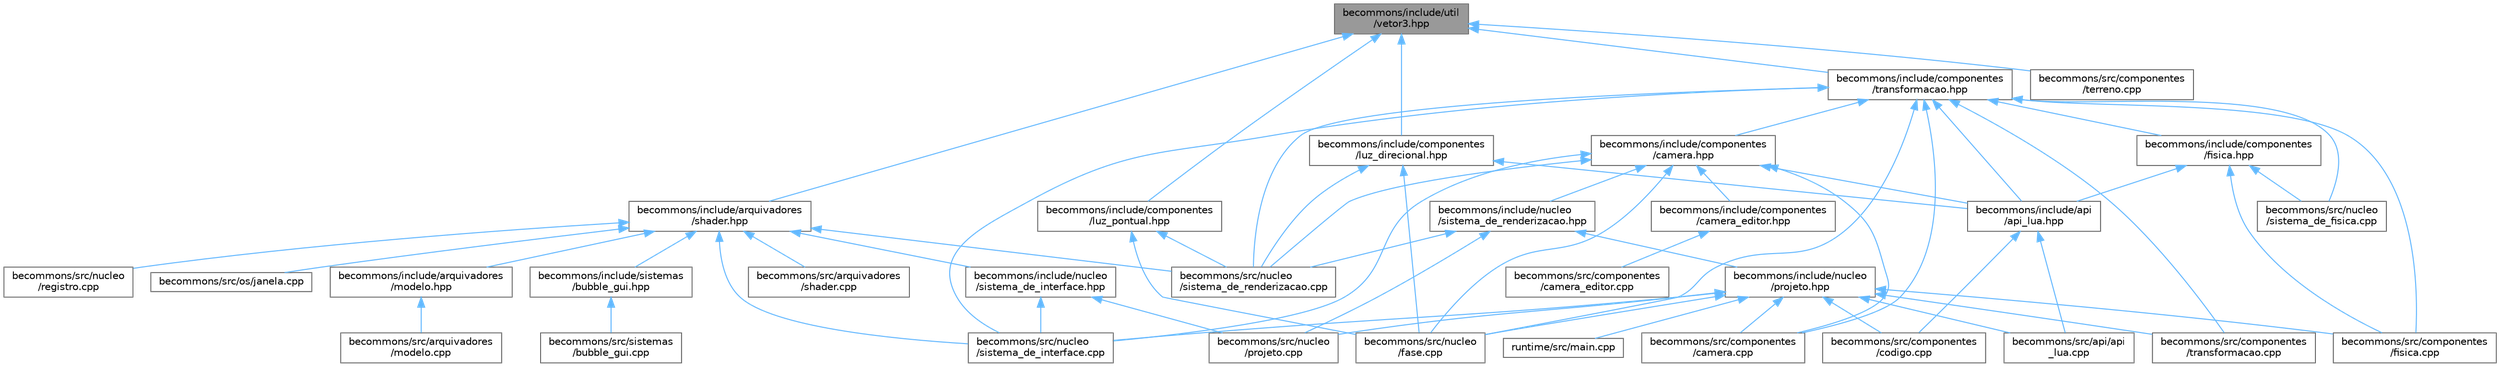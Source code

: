 digraph "becommons/include/util/vetor3.hpp"
{
 // LATEX_PDF_SIZE
  bgcolor="transparent";
  edge [fontname=Helvetica,fontsize=10,labelfontname=Helvetica,labelfontsize=10];
  node [fontname=Helvetica,fontsize=10,shape=box,height=0.2,width=0.4];
  Node1 [id="Node000001",label="becommons/include/util\l/vetor3.hpp",height=0.2,width=0.4,color="gray40", fillcolor="grey60", style="filled", fontcolor="black",tooltip=" "];
  Node1 -> Node2 [id="edge1_Node000001_Node000002",dir="back",color="steelblue1",style="solid",tooltip=" "];
  Node2 [id="Node000002",label="becommons/include/arquivadores\l/shader.hpp",height=0.2,width=0.4,color="grey40", fillcolor="white", style="filled",URL="$d9/d52/shader_8hpp.html",tooltip="Gerencia os shaders GLSL."];
  Node2 -> Node3 [id="edge2_Node000002_Node000003",dir="back",color="steelblue1",style="solid",tooltip=" "];
  Node3 [id="Node000003",label="becommons/include/arquivadores\l/modelo.hpp",height=0.2,width=0.4,color="grey40", fillcolor="white", style="filled",URL="$db/df7/modelo_8hpp.html",tooltip="Carrega um modelo usando a biblioteca assimp com base em um diretório."];
  Node3 -> Node4 [id="edge3_Node000003_Node000004",dir="back",color="steelblue1",style="solid",tooltip=" "];
  Node4 [id="Node000004",label="becommons/src/arquivadores\l/modelo.cpp",height=0.2,width=0.4,color="grey40", fillcolor="white", style="filled",URL="$dd/d4a/modelo_8cpp.html",tooltip=" "];
  Node2 -> Node5 [id="edge4_Node000002_Node000005",dir="back",color="steelblue1",style="solid",tooltip=" "];
  Node5 [id="Node000005",label="becommons/include/nucleo\l/sistema_de_interface.hpp",height=0.2,width=0.4,color="grey40", fillcolor="white", style="filled",URL="$dd/d18/sistema__de__interface_8hpp.html",tooltip=" "];
  Node5 -> Node6 [id="edge5_Node000005_Node000006",dir="back",color="steelblue1",style="solid",tooltip=" "];
  Node6 [id="Node000006",label="becommons/src/nucleo\l/projeto.cpp",height=0.2,width=0.4,color="grey40", fillcolor="white", style="filled",URL="$d7/dd2/projeto_8cpp.html",tooltip=" "];
  Node5 -> Node7 [id="edge6_Node000005_Node000007",dir="back",color="steelblue1",style="solid",tooltip=" "];
  Node7 [id="Node000007",label="becommons/src/nucleo\l/sistema_de_interface.cpp",height=0.2,width=0.4,color="grey40", fillcolor="white", style="filled",URL="$df/d9d/sistema__de__interface_8cpp.html",tooltip=" "];
  Node2 -> Node8 [id="edge7_Node000002_Node000008",dir="back",color="steelblue1",style="solid",tooltip=" "];
  Node8 [id="Node000008",label="becommons/include/sistemas\l/bubble_gui.hpp",height=0.2,width=0.4,color="grey40", fillcolor="white", style="filled",URL="$de/d04/bubble__gui_8hpp.html",tooltip=" "];
  Node8 -> Node9 [id="edge8_Node000008_Node000009",dir="back",color="steelblue1",style="solid",tooltip=" "];
  Node9 [id="Node000009",label="becommons/src/sistemas\l/bubble_gui.cpp",height=0.2,width=0.4,color="grey40", fillcolor="white", style="filled",URL="$d2/d22/bubble__gui_8cpp.html",tooltip=" "];
  Node2 -> Node10 [id="edge9_Node000002_Node000010",dir="back",color="steelblue1",style="solid",tooltip=" "];
  Node10 [id="Node000010",label="becommons/src/arquivadores\l/shader.cpp",height=0.2,width=0.4,color="grey40", fillcolor="white", style="filled",URL="$dd/d1e/shader_8cpp.html",tooltip=" "];
  Node2 -> Node11 [id="edge10_Node000002_Node000011",dir="back",color="steelblue1",style="solid",tooltip=" "];
  Node11 [id="Node000011",label="becommons/src/nucleo\l/registro.cpp",height=0.2,width=0.4,color="grey40", fillcolor="white", style="filled",URL="$db/d2f/registro_8cpp.html",tooltip=" "];
  Node2 -> Node7 [id="edge11_Node000002_Node000007",dir="back",color="steelblue1",style="solid",tooltip=" "];
  Node2 -> Node12 [id="edge12_Node000002_Node000012",dir="back",color="steelblue1",style="solid",tooltip=" "];
  Node12 [id="Node000012",label="becommons/src/nucleo\l/sistema_de_renderizacao.cpp",height=0.2,width=0.4,color="grey40", fillcolor="white", style="filled",URL="$d1/de4/sistema__de__renderizacao_8cpp.html",tooltip=" "];
  Node2 -> Node13 [id="edge13_Node000002_Node000013",dir="back",color="steelblue1",style="solid",tooltip=" "];
  Node13 [id="Node000013",label="becommons/src/os/janela.cpp",height=0.2,width=0.4,color="grey40", fillcolor="white", style="filled",URL="$d4/da6/janela_8cpp.html",tooltip=" "];
  Node1 -> Node14 [id="edge14_Node000001_Node000014",dir="back",color="steelblue1",style="solid",tooltip=" "];
  Node14 [id="Node000014",label="becommons/include/componentes\l/luz_direcional.hpp",height=0.2,width=0.4,color="grey40", fillcolor="white", style="filled",URL="$da/dd5/luz__direcional_8hpp.html",tooltip=" "];
  Node14 -> Node15 [id="edge15_Node000014_Node000015",dir="back",color="steelblue1",style="solid",tooltip=" "];
  Node15 [id="Node000015",label="becommons/include/api\l/api_lua.hpp",height=0.2,width=0.4,color="grey40", fillcolor="white", style="filled",URL="$db/d85/api__lua_8hpp.html",tooltip=" "];
  Node15 -> Node16 [id="edge16_Node000015_Node000016",dir="back",color="steelblue1",style="solid",tooltip=" "];
  Node16 [id="Node000016",label="becommons/src/api/api\l_lua.cpp",height=0.2,width=0.4,color="grey40", fillcolor="white", style="filled",URL="$d3/df3/api__lua_8cpp.html",tooltip=" "];
  Node15 -> Node17 [id="edge17_Node000015_Node000017",dir="back",color="steelblue1",style="solid",tooltip=" "];
  Node17 [id="Node000017",label="becommons/src/componentes\l/codigo.cpp",height=0.2,width=0.4,color="grey40", fillcolor="white", style="filled",URL="$d4/d6e/codigo_8cpp.html",tooltip=" "];
  Node14 -> Node18 [id="edge18_Node000014_Node000018",dir="back",color="steelblue1",style="solid",tooltip=" "];
  Node18 [id="Node000018",label="becommons/src/nucleo\l/fase.cpp",height=0.2,width=0.4,color="grey40", fillcolor="white", style="filled",URL="$d8/d41/fase_8cpp.html",tooltip=" "];
  Node14 -> Node12 [id="edge19_Node000014_Node000012",dir="back",color="steelblue1",style="solid",tooltip=" "];
  Node1 -> Node19 [id="edge20_Node000001_Node000019",dir="back",color="steelblue1",style="solid",tooltip=" "];
  Node19 [id="Node000019",label="becommons/include/componentes\l/luz_pontual.hpp",height=0.2,width=0.4,color="grey40", fillcolor="white", style="filled",URL="$d9/d8b/luz__pontual_8hpp.html",tooltip=" "];
  Node19 -> Node18 [id="edge21_Node000019_Node000018",dir="back",color="steelblue1",style="solid",tooltip=" "];
  Node19 -> Node12 [id="edge22_Node000019_Node000012",dir="back",color="steelblue1",style="solid",tooltip=" "];
  Node1 -> Node20 [id="edge23_Node000001_Node000020",dir="back",color="steelblue1",style="solid",tooltip=" "];
  Node20 [id="Node000020",label="becommons/include/componentes\l/transformacao.hpp",height=0.2,width=0.4,color="grey40", fillcolor="white", style="filled",URL="$d4/dcc/transformacao_8hpp.html",tooltip="Calcula a mtriz de modelo para um objeto 3d qualquer."];
  Node20 -> Node15 [id="edge24_Node000020_Node000015",dir="back",color="steelblue1",style="solid",tooltip=" "];
  Node20 -> Node21 [id="edge25_Node000020_Node000021",dir="back",color="steelblue1",style="solid",tooltip=" "];
  Node21 [id="Node000021",label="becommons/include/componentes\l/camera.hpp",height=0.2,width=0.4,color="grey40", fillcolor="white", style="filled",URL="$d0/d8a/camera_8hpp.html",tooltip="Estrutura básica de câmera."];
  Node21 -> Node15 [id="edge26_Node000021_Node000015",dir="back",color="steelblue1",style="solid",tooltip=" "];
  Node21 -> Node22 [id="edge27_Node000021_Node000022",dir="back",color="steelblue1",style="solid",tooltip=" "];
  Node22 [id="Node000022",label="becommons/include/componentes\l/camera_editor.hpp",height=0.2,width=0.4,color="grey40", fillcolor="white", style="filled",URL="$d4/d94/camera__editor_8hpp.html",tooltip=" "];
  Node22 -> Node23 [id="edge28_Node000022_Node000023",dir="back",color="steelblue1",style="solid",tooltip=" "];
  Node23 [id="Node000023",label="becommons/src/componentes\l/camera_editor.cpp",height=0.2,width=0.4,color="grey40", fillcolor="white", style="filled",URL="$d9/de5/camera__editor_8cpp.html",tooltip=" "];
  Node21 -> Node24 [id="edge29_Node000021_Node000024",dir="back",color="steelblue1",style="solid",tooltip=" "];
  Node24 [id="Node000024",label="becommons/include/nucleo\l/sistema_de_renderizacao.hpp",height=0.2,width=0.4,color="grey40", fillcolor="white", style="filled",URL="$da/d6f/sistema__de__renderizacao_8hpp.html",tooltip="Gerencia a renderizacao."];
  Node24 -> Node25 [id="edge30_Node000024_Node000025",dir="back",color="steelblue1",style="solid",tooltip=" "];
  Node25 [id="Node000025",label="becommons/include/nucleo\l/projeto.hpp",height=0.2,width=0.4,color="grey40", fillcolor="white", style="filled",URL="$d8/d28/projeto_8hpp.html",tooltip="Gerencia configurações do projeto."];
  Node25 -> Node16 [id="edge31_Node000025_Node000016",dir="back",color="steelblue1",style="solid",tooltip=" "];
  Node25 -> Node26 [id="edge32_Node000025_Node000026",dir="back",color="steelblue1",style="solid",tooltip=" "];
  Node26 [id="Node000026",label="becommons/src/componentes\l/camera.cpp",height=0.2,width=0.4,color="grey40", fillcolor="white", style="filled",URL="$d1/d6b/camera_8cpp.html",tooltip=" "];
  Node25 -> Node17 [id="edge33_Node000025_Node000017",dir="back",color="steelblue1",style="solid",tooltip=" "];
  Node25 -> Node27 [id="edge34_Node000025_Node000027",dir="back",color="steelblue1",style="solid",tooltip=" "];
  Node27 [id="Node000027",label="becommons/src/componentes\l/fisica.cpp",height=0.2,width=0.4,color="grey40", fillcolor="white", style="filled",URL="$dc/dea/fisica_8cpp.html",tooltip=" "];
  Node25 -> Node28 [id="edge35_Node000025_Node000028",dir="back",color="steelblue1",style="solid",tooltip=" "];
  Node28 [id="Node000028",label="becommons/src/componentes\l/transformacao.cpp",height=0.2,width=0.4,color="grey40", fillcolor="white", style="filled",URL="$d3/d92/transformacao_8cpp.html",tooltip=" "];
  Node25 -> Node18 [id="edge36_Node000025_Node000018",dir="back",color="steelblue1",style="solid",tooltip=" "];
  Node25 -> Node6 [id="edge37_Node000025_Node000006",dir="back",color="steelblue1",style="solid",tooltip=" "];
  Node25 -> Node7 [id="edge38_Node000025_Node000007",dir="back",color="steelblue1",style="solid",tooltip=" "];
  Node25 -> Node29 [id="edge39_Node000025_Node000029",dir="back",color="steelblue1",style="solid",tooltip=" "];
  Node29 [id="Node000029",label="runtime/src/main.cpp",height=0.2,width=0.4,color="grey40", fillcolor="white", style="filled",URL="$d7/d0b/runtime_2src_2main_8cpp.html",tooltip=" "];
  Node24 -> Node6 [id="edge40_Node000024_Node000006",dir="back",color="steelblue1",style="solid",tooltip=" "];
  Node24 -> Node12 [id="edge41_Node000024_Node000012",dir="back",color="steelblue1",style="solid",tooltip=" "];
  Node21 -> Node26 [id="edge42_Node000021_Node000026",dir="back",color="steelblue1",style="solid",tooltip=" "];
  Node21 -> Node18 [id="edge43_Node000021_Node000018",dir="back",color="steelblue1",style="solid",tooltip=" "];
  Node21 -> Node7 [id="edge44_Node000021_Node000007",dir="back",color="steelblue1",style="solid",tooltip=" "];
  Node21 -> Node12 [id="edge45_Node000021_Node000012",dir="back",color="steelblue1",style="solid",tooltip=" "];
  Node20 -> Node30 [id="edge46_Node000020_Node000030",dir="back",color="steelblue1",style="solid",tooltip=" "];
  Node30 [id="Node000030",label="becommons/include/componentes\l/fisica.hpp",height=0.2,width=0.4,color="grey40", fillcolor="white", style="filled",URL="$d6/def/fisica_8hpp.html",tooltip="Componente de física para entidades ECS."];
  Node30 -> Node15 [id="edge47_Node000030_Node000015",dir="back",color="steelblue1",style="solid",tooltip=" "];
  Node30 -> Node27 [id="edge48_Node000030_Node000027",dir="back",color="steelblue1",style="solid",tooltip=" "];
  Node30 -> Node31 [id="edge49_Node000030_Node000031",dir="back",color="steelblue1",style="solid",tooltip=" "];
  Node31 [id="Node000031",label="becommons/src/nucleo\l/sistema_de_fisica.cpp",height=0.2,width=0.4,color="grey40", fillcolor="white", style="filled",URL="$da/d81/sistema__de__fisica_8cpp.html",tooltip=" "];
  Node20 -> Node26 [id="edge50_Node000020_Node000026",dir="back",color="steelblue1",style="solid",tooltip=" "];
  Node20 -> Node27 [id="edge51_Node000020_Node000027",dir="back",color="steelblue1",style="solid",tooltip=" "];
  Node20 -> Node28 [id="edge52_Node000020_Node000028",dir="back",color="steelblue1",style="solid",tooltip=" "];
  Node20 -> Node18 [id="edge53_Node000020_Node000018",dir="back",color="steelblue1",style="solid",tooltip=" "];
  Node20 -> Node31 [id="edge54_Node000020_Node000031",dir="back",color="steelblue1",style="solid",tooltip=" "];
  Node20 -> Node7 [id="edge55_Node000020_Node000007",dir="back",color="steelblue1",style="solid",tooltip=" "];
  Node20 -> Node12 [id="edge56_Node000020_Node000012",dir="back",color="steelblue1",style="solid",tooltip=" "];
  Node1 -> Node32 [id="edge57_Node000001_Node000032",dir="back",color="steelblue1",style="solid",tooltip=" "];
  Node32 [id="Node000032",label="becommons/src/componentes\l/terreno.cpp",height=0.2,width=0.4,color="grey40", fillcolor="white", style="filled",URL="$dd/d37/terreno_8cpp.html",tooltip=" "];
}
